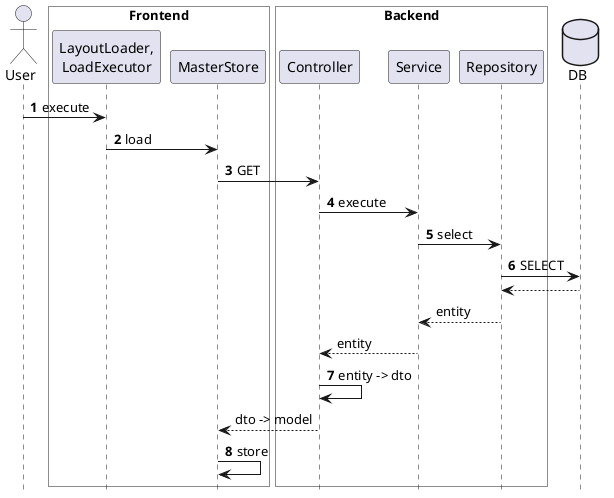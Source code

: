 @startuml master-load

hide footbox
autonumber

actor User

box "Frontend" #ffffff
  participant "LayoutLoader,\nLoadExecutor" as LayoutLoader
  participant MasterStore
end box

box "Backend" #ffffff
  participant Controller
  participant Service
  participant Repository
end box

database DB


User -> LayoutLoader: execute
LayoutLoader -> MasterStore: load
MasterStore -> Controller: GET

Controller -> Service: execute
Service -> Repository: select
Repository -> DB: SELECT
autonumber stop
Repository <-- DB
Service <-- Repository: entity
Controller <-- Service: entity

autonumber resume
Controller -> Controller: entity -> dto
autonumber stop
MasterStore <-- Controller: dto -> model

autonumber resume
MasterStore -> MasterStore: store